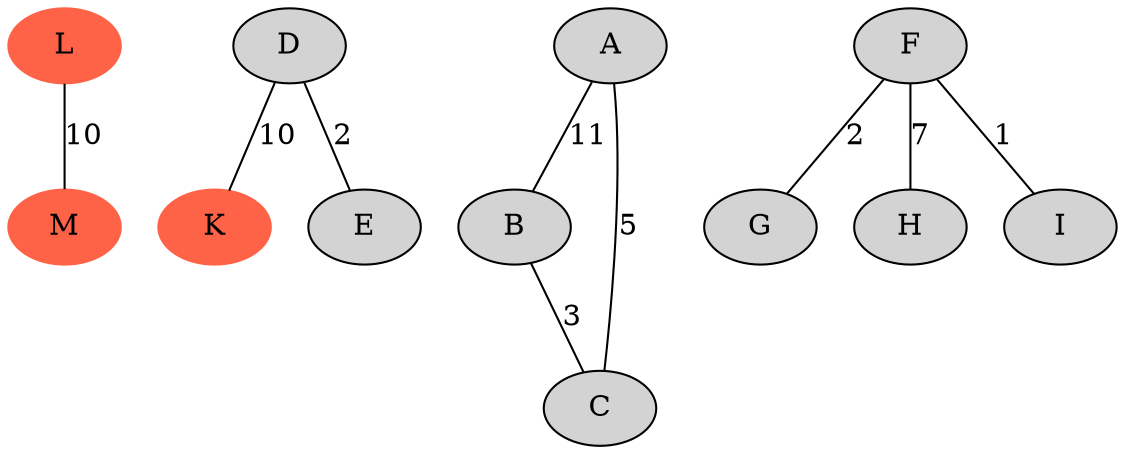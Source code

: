 graph H {
    node [style=filled];
    {node [color=tomato,style=filled] L M K}
    A -- B [label=11];
    B -- C [label=3];
    A -- C [label=5];
    D -- E [label=2];
    D -- K [label=10];
    F -- G [label=2];
    F -- H [label=7];
    F -- I [label=1];
    L -- M [label=10];
}
